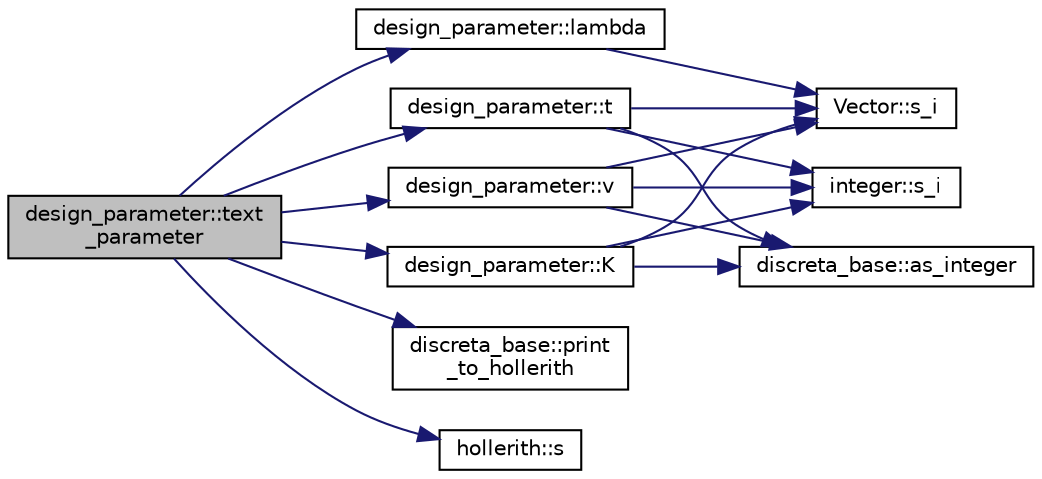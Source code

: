 digraph "design_parameter::text_parameter"
{
  edge [fontname="Helvetica",fontsize="10",labelfontname="Helvetica",labelfontsize="10"];
  node [fontname="Helvetica",fontsize="10",shape=record];
  rankdir="LR";
  Node2238 [label="design_parameter::text\l_parameter",height=0.2,width=0.4,color="black", fillcolor="grey75", style="filled", fontcolor="black"];
  Node2238 -> Node2239 [color="midnightblue",fontsize="10",style="solid",fontname="Helvetica"];
  Node2239 [label="design_parameter::t",height=0.2,width=0.4,color="black", fillcolor="white", style="filled",URL="$da/d94/classdesign__parameter.html#acf428913d279e62bcadc66b34303ece2"];
  Node2239 -> Node2240 [color="midnightblue",fontsize="10",style="solid",fontname="Helvetica"];
  Node2240 [label="Vector::s_i",height=0.2,width=0.4,color="black", fillcolor="white", style="filled",URL="$d5/db2/class_vector.html#a1c4fe1752523df8119f70dd550244871"];
  Node2239 -> Node2241 [color="midnightblue",fontsize="10",style="solid",fontname="Helvetica"];
  Node2241 [label="discreta_base::as_integer",height=0.2,width=0.4,color="black", fillcolor="white", style="filled",URL="$d7/d71/classdiscreta__base.html#a00d7691eaf874fd283d942692fe8dd26"];
  Node2239 -> Node2242 [color="midnightblue",fontsize="10",style="solid",fontname="Helvetica"];
  Node2242 [label="integer::s_i",height=0.2,width=0.4,color="black", fillcolor="white", style="filled",URL="$d0/de5/classinteger.html#adf28e9f94d4c844adaa950deeb80b904"];
  Node2238 -> Node2243 [color="midnightblue",fontsize="10",style="solid",fontname="Helvetica"];
  Node2243 [label="design_parameter::v",height=0.2,width=0.4,color="black", fillcolor="white", style="filled",URL="$da/d94/classdesign__parameter.html#a4fb1a94211c5a14072a459038b87a3ed"];
  Node2243 -> Node2240 [color="midnightblue",fontsize="10",style="solid",fontname="Helvetica"];
  Node2243 -> Node2241 [color="midnightblue",fontsize="10",style="solid",fontname="Helvetica"];
  Node2243 -> Node2242 [color="midnightblue",fontsize="10",style="solid",fontname="Helvetica"];
  Node2238 -> Node2244 [color="midnightblue",fontsize="10",style="solid",fontname="Helvetica"];
  Node2244 [label="design_parameter::K",height=0.2,width=0.4,color="black", fillcolor="white", style="filled",URL="$da/d94/classdesign__parameter.html#a0960cd8a9ce482e57708344085b8d5ee"];
  Node2244 -> Node2240 [color="midnightblue",fontsize="10",style="solid",fontname="Helvetica"];
  Node2244 -> Node2241 [color="midnightblue",fontsize="10",style="solid",fontname="Helvetica"];
  Node2244 -> Node2242 [color="midnightblue",fontsize="10",style="solid",fontname="Helvetica"];
  Node2238 -> Node2245 [color="midnightblue",fontsize="10",style="solid",fontname="Helvetica"];
  Node2245 [label="design_parameter::lambda",height=0.2,width=0.4,color="black", fillcolor="white", style="filled",URL="$da/d94/classdesign__parameter.html#a53f496a4ef883ba3c06b500e48b238f5"];
  Node2245 -> Node2240 [color="midnightblue",fontsize="10",style="solid",fontname="Helvetica"];
  Node2238 -> Node2246 [color="midnightblue",fontsize="10",style="solid",fontname="Helvetica"];
  Node2246 [label="discreta_base::print\l_to_hollerith",height=0.2,width=0.4,color="black", fillcolor="white", style="filled",URL="$d7/d71/classdiscreta__base.html#aa0c0ba64fdeef1b76df143048bca47ea"];
  Node2238 -> Node2247 [color="midnightblue",fontsize="10",style="solid",fontname="Helvetica"];
  Node2247 [label="hollerith::s",height=0.2,width=0.4,color="black", fillcolor="white", style="filled",URL="$d8/d99/classhollerith.html#af61fce2d06f211b25fe3838e4dfee77a"];
}
